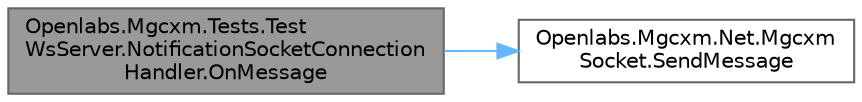 digraph "Openlabs.Mgcxm.Tests.TestWsServer.NotificationSocketConnectionHandler.OnMessage"
{
 // LATEX_PDF_SIZE
  bgcolor="transparent";
  edge [fontname=Helvetica,fontsize=10,labelfontname=Helvetica,labelfontsize=10];
  node [fontname=Helvetica,fontsize=10,shape=box,height=0.2,width=0.4];
  rankdir="LR";
  Node1 [id="Node000001",label="Openlabs.Mgcxm.Tests.Test\lWsServer.NotificationSocketConnection\lHandler.OnMessage",height=0.2,width=0.4,color="gray40", fillcolor="grey60", style="filled", fontcolor="black",tooltip="Invoked when a message is received over the WebSocket connection."];
  Node1 -> Node2 [id="edge3_Node000001_Node000002",color="steelblue1",style="solid",tooltip=" "];
  Node2 [id="Node000002",label="Openlabs.Mgcxm.Net.Mgcxm\lSocket.SendMessage",height=0.2,width=0.4,color="grey40", fillcolor="white", style="filled",URL="$class_openlabs_1_1_mgcxm_1_1_net_1_1_mgcxm_socket.html#ad66e3a7cf2e29aa3270b42135426f651",tooltip="Sends a binary message over the WebSocket connection."];
}
